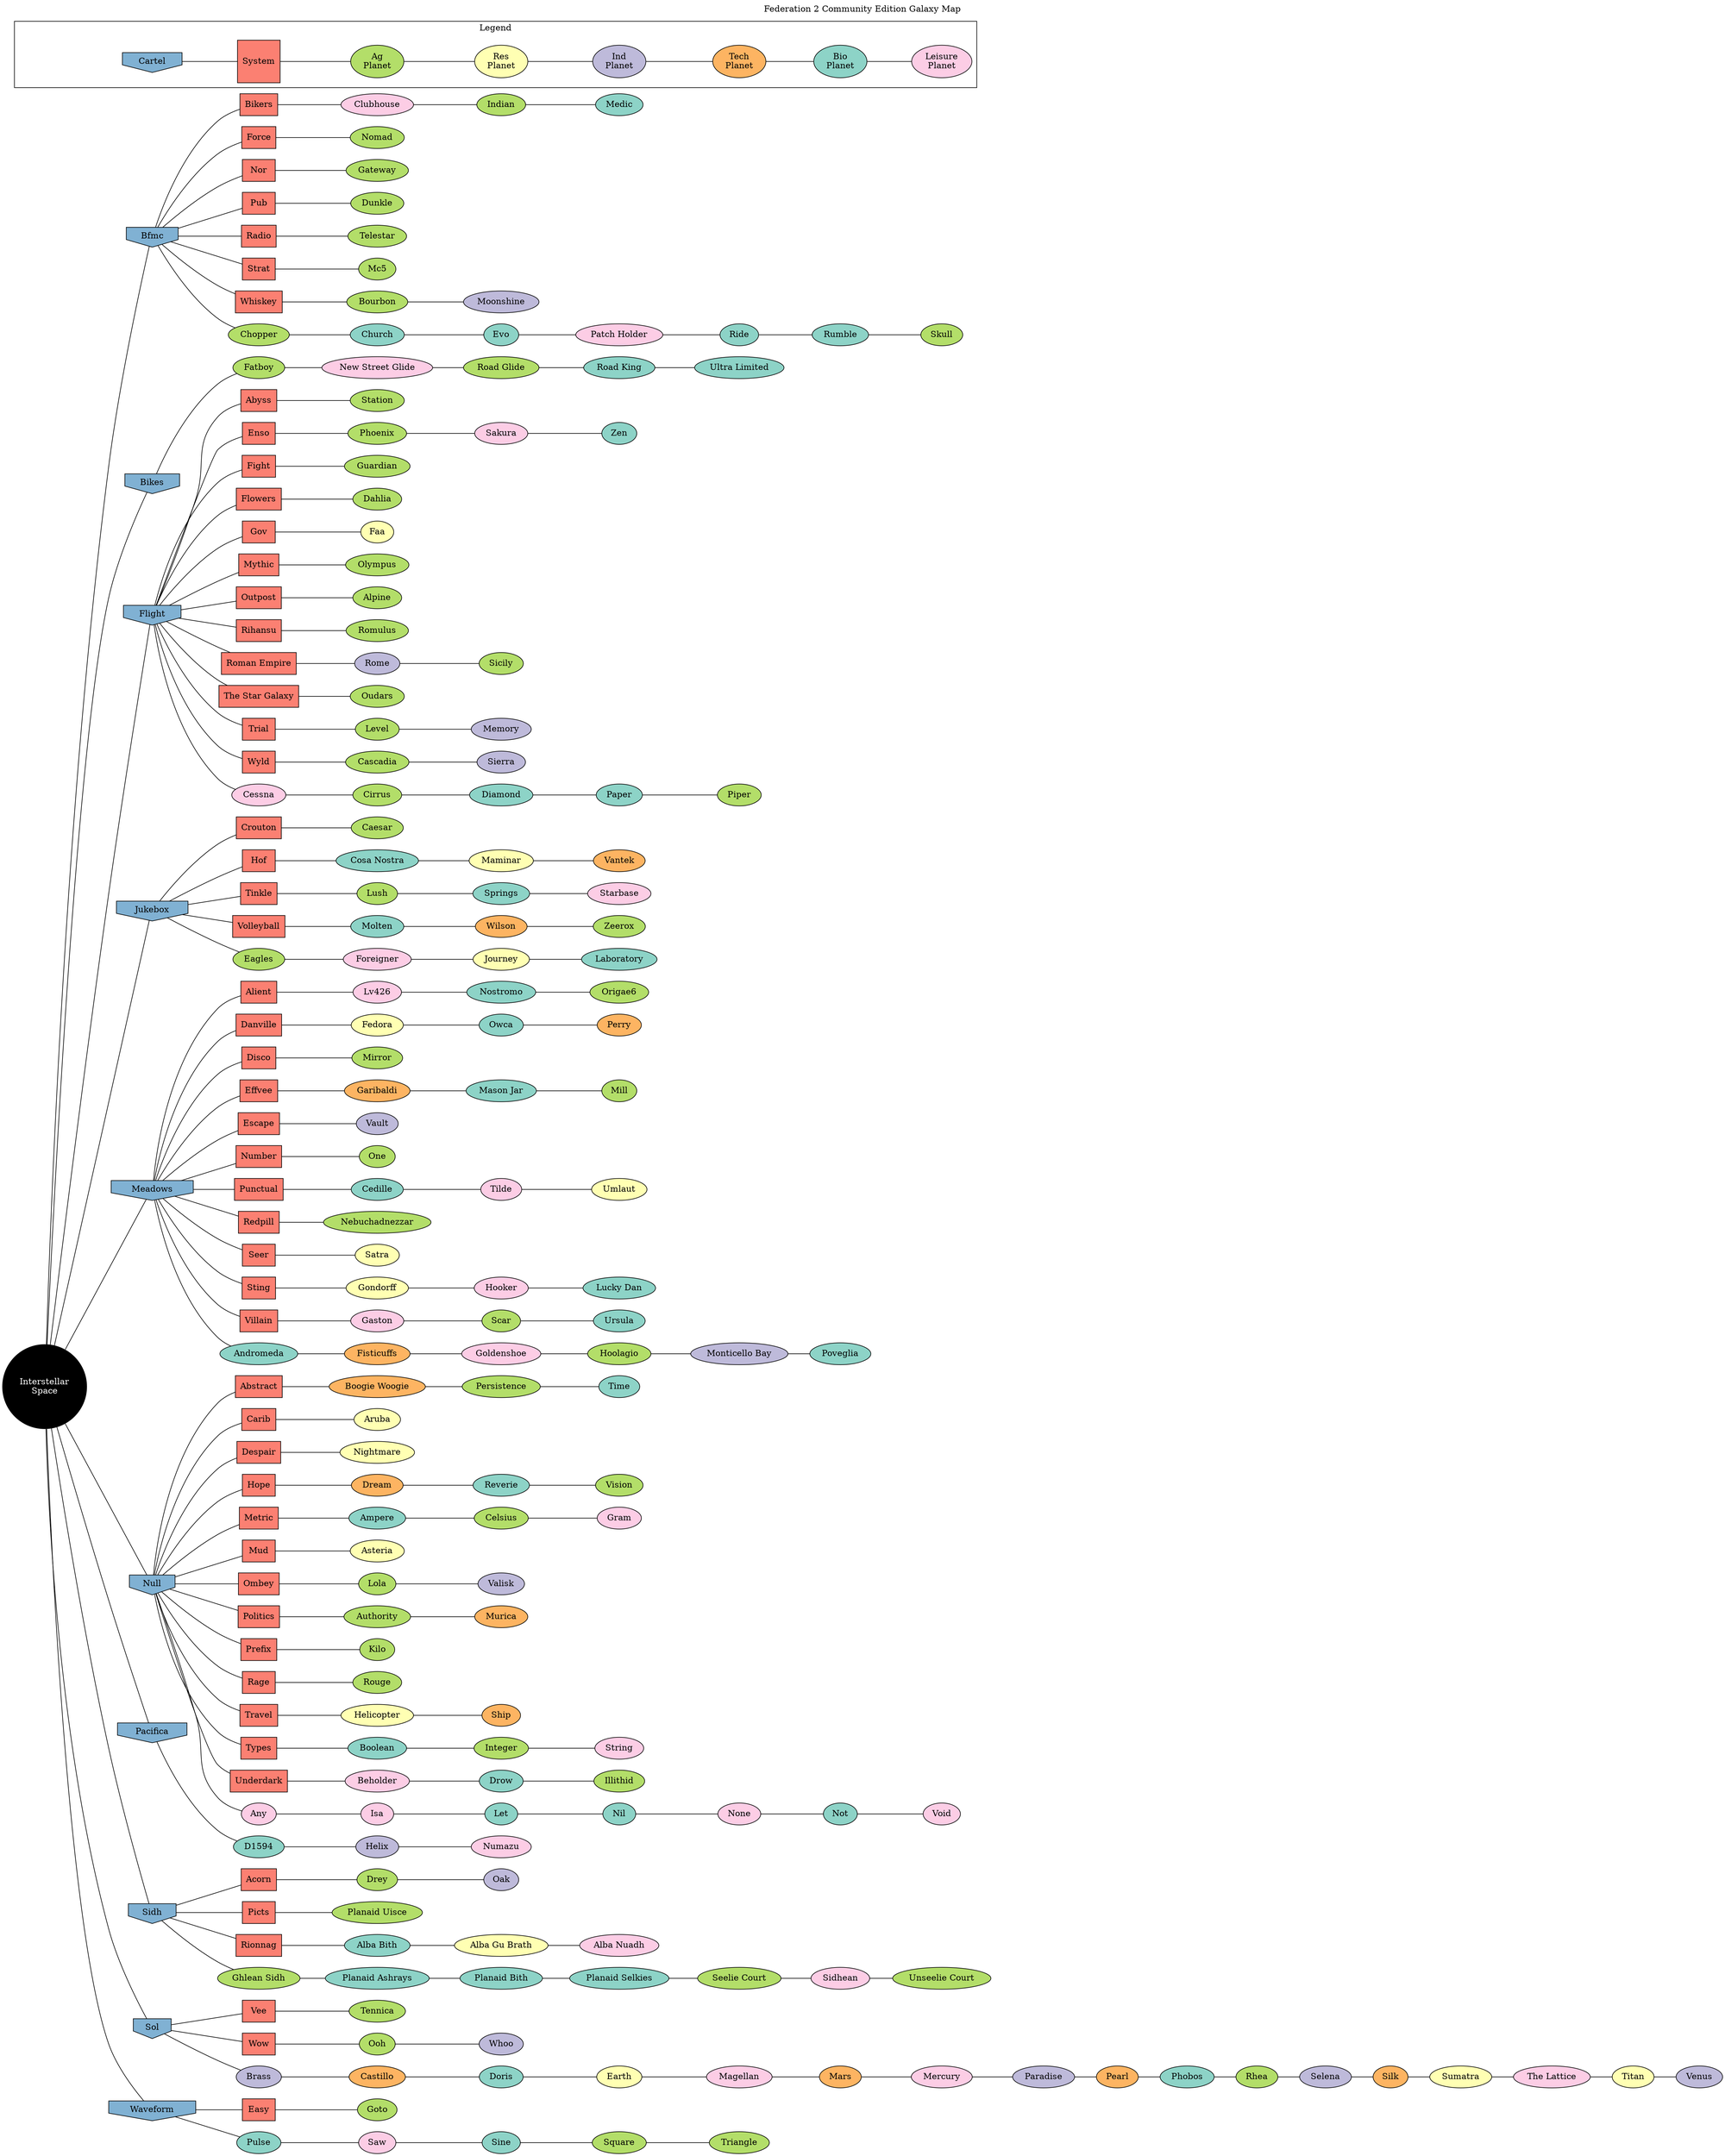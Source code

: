 digraph GALAXY {
	edge [arrowhead=none,arrowtail=none];
	splines = true;
	concentrate = true;
	overlap = false;
	dir = both;
	rankdir = LR;
	sep = .3;
	labelloc = "t";
	label = "Federation 2 Community Edition Galaxy Map";
	mindist = .3;

	isl [label="Interstellar\nSpace",color=black,fillcolor=black,fontcolor=white,style=filled,shape=circle];

	node [color=black,fillcolor= "/set38/5",fontcolor=black,style=filled,shape=invhouse];
	isl -> { "Bfmc"; "Bikes"; "Flight"; "Jukebox"; "Meadows"; "Null"; "Pacifica"; "Sidh"; "Sol"; "Waveform"; }

	node [color=black,fillcolor= "/set38/4", style=filled, shape=box];
	Bfmc -> { "Bikers"; "Force"; "Nor"; "Pub"; "Radio"; "Strat"; "Whiskey"; }
	Bikes -> { }
	Flight -> { "Abyss"; "Enso"; "Fight"; "Flowers"; "Gov"; "Mythic"; "Outpost"; "Rihansu"; "Roman Empire"; "The Star Galaxy"; "Trial"; "Wyld"; }
	Jukebox -> { "Crouton"; "Hof"; "Tinkle"; "Volleyball"; }
	Meadows -> { "Alient"; "Danville"; "Disco"; "Effvee"; "Escape"; "Number"; "Punctual"; "Redpill"; "Seer"; "Sting"; "Villain"; }
	Null -> { "Abstract"; "Carib"; "Despair"; "Hope"; "Metric"; "Mud"; "Ombey"; "Politics"; "Prefix"; "Rage"; "Travel"; "Types"; "Underdark"; }
	Pacifica -> { }
	Sidh -> { "Acorn"; "Picts"; "Rionnag"; }
	Sol -> { "Vee"; "Wow"; }
	Waveform -> { "Easy"; }

	node [color=black, style=filled, shape=ellipse];
	"Pulse" [fillcolor="/set38/1"];
	"Saw" [fillcolor="/set38/8"];
	"Sine" [fillcolor="/set38/1"];
	"Square" [fillcolor="/set38/7"];
	"Triangle" [fillcolor="/set38/7"];
	"Goto" [fillcolor="/set38/7"];
	"Andromeda" [fillcolor="/set38/1"];
	"Fisticuffs" [fillcolor="/set38/6"];
	"Goldenshoe" [fillcolor="/set38/8"];
	"Hoolagio" [fillcolor="/set38/7"];
	"Monticello Bay" [fillcolor="/set38/3"];
	"Poveglia" [fillcolor="/set38/1"];
	"Gaston" [fillcolor="/set38/8"];
	"Scar" [fillcolor="/set38/7"];
	"Ursula" [fillcolor="/set38/1"];
	"Vault" [fillcolor="/set38/3"];
	"Satra" [fillcolor="/set38/2"];
	"Mirror" [fillcolor="/set38/7"];
	"Lv426" [fillcolor="/set38/8"];
	"Nostromo" [fillcolor="/set38/1"];
	"Origae6" [fillcolor="/set38/7"];
	"Gondorff" [fillcolor="/set38/2"];
	"Hooker" [fillcolor="/set38/8"];
	"Lucky Dan" [fillcolor="/set38/1"];
	"Cedille" [fillcolor="/set38/1"];
	"Tilde" [fillcolor="/set38/8"];
	"Umlaut" [fillcolor="/set38/2"];
	"Garibaldi" [fillcolor="/set38/6"];
	"Mason Jar" [fillcolor="/set38/1"];
	"Mill" [fillcolor="/set38/7"];
	"Fedora" [fillcolor="/set38/2"];
	"Owca" [fillcolor="/set38/1"];
	"Perry" [fillcolor="/set38/6"];
	"Nebuchadnezzar" [fillcolor="/set38/7"];
	"One" [fillcolor="/set38/7"];
	"Chopper" [fillcolor="/set38/7"];
	"Church" [fillcolor="/set38/1"];
	"Evo" [fillcolor="/set38/1"];
	"Patch Holder" [fillcolor="/set38/8"];
	"Ride" [fillcolor="/set38/1"];
	"Rumble" [fillcolor="/set38/1"];
	"Skull" [fillcolor="/set38/7"];
	"Clubhouse" [fillcolor="/set38/8"];
	"Indian" [fillcolor="/set38/7"];
	"Medic" [fillcolor="/set38/1"];
	"Dunkle" [fillcolor="/set38/7"];
	"Telestar" [fillcolor="/set38/7"];
	"Mc5" [fillcolor="/set38/7"];
	"Nomad" [fillcolor="/set38/7"];
	"Gateway" [fillcolor="/set38/7"];
	"Bourbon" [fillcolor="/set38/7"];
	"Moonshine" [fillcolor="/set38/3"];
	"Cessna" [fillcolor="/set38/8"];
	"Cirrus" [fillcolor="/set38/7"];
	"Diamond" [fillcolor="/set38/1"];
	"Paper" [fillcolor="/set38/1"];
	"Piper" [fillcolor="/set38/7"];
	"Faa" [fillcolor="/set38/2"];
	"Guardian" [fillcolor="/set38/7"];
	"Phoenix" [fillcolor="/set38/7"];
	"Sakura" [fillcolor="/set38/8"];
	"Zen" [fillcolor="/set38/1"];
	"Oudars" [fillcolor="/set38/7"];
	"Cascadia" [fillcolor="/set38/7"];
	"Sierra" [fillcolor="/set38/3"];
	"Romulus" [fillcolor="/set38/7"];
	"Level" [fillcolor="/set38/7"];
	"Memory" [fillcolor="/set38/3"];
	"Olympus" [fillcolor="/set38/7"];
	"Station" [fillcolor="/set38/7"];
	"Rome" [fillcolor="/set38/3"];
	"Sicily" [fillcolor="/set38/7"];
	"Alpine" [fillcolor="/set38/7"];
	"Dahlia" [fillcolor="/set38/7"];
	"Ghlean Sidh" [fillcolor="/set38/7"];
	"Planaid Ashrays" [fillcolor="/set38/1"];
	"Planaid Bith" [fillcolor="/set38/1"];
	"Planaid Selkies" [fillcolor="/set38/1"];
	"Seelie Court" [fillcolor="/set38/7"];
	"Sidhean" [fillcolor="/set38/8"];
	"Unseelie Court" [fillcolor="/set38/7"];
	"Planaid Uisce" [fillcolor="/set38/7"];
	"Alba Bith" [fillcolor="/set38/1"];
	"Alba Gu Brath" [fillcolor="/set38/2"];
	"Alba Nuadh" [fillcolor="/set38/8"];
	"Drey" [fillcolor="/set38/7"];
	"Oak" [fillcolor="/set38/3"];
	"Fatboy" [fillcolor="/set38/7"];
	"New Street Glide" [fillcolor="/set38/8"];
	"Road Glide" [fillcolor="/set38/7"];
	"Road King" [fillcolor="/set38/1"];
	"Ultra Limited" [fillcolor="/set38/1"];
	"Brass" [fillcolor="/set38/3"];
	"Castillo" [fillcolor="/set38/6"];
	"Doris" [fillcolor="/set38/1"];
	"Earth" [fillcolor="/set38/2"];
	"Magellan" [fillcolor="/set38/8"];
	"Mars" [fillcolor="/set38/6"];
	"Mercury" [fillcolor="/set38/8"];
	"Paradise" [fillcolor="/set38/3"];
	"Pearl" [fillcolor="/set38/6"];
	"Phobos" [fillcolor="/set38/1"];
	"Rhea" [fillcolor="/set38/7"];
	"Selena" [fillcolor="/set38/3"];
	"Silk" [fillcolor="/set38/6"];
	"Sumatra" [fillcolor="/set38/2"];
	"The Lattice" [fillcolor="/set38/8"];
	"Titan" [fillcolor="/set38/2"];
	"Venus" [fillcolor="/set38/3"];
	"Tennica" [fillcolor="/set38/7"];
	"Ooh" [fillcolor="/set38/7"];
	"Whoo" [fillcolor="/set38/3"];
	"D1594" [fillcolor="/set38/1"];
	"Helix" [fillcolor="/set38/3"];
	"Numazu" [fillcolor="/set38/8"];
	"Eagles" [fillcolor="/set38/7"];
	"Foreigner" [fillcolor="/set38/8"];
	"Journey" [fillcolor="/set38/2"];
	"Laboratory" [fillcolor="/set38/1"];
	"Cosa Nostra" [fillcolor="/set38/1"];
	"Maminar" [fillcolor="/set38/2"];
	"Vantek" [fillcolor="/set38/6"];
	"Molten" [fillcolor="/set38/1"];
	"Wilson" [fillcolor="/set38/6"];
	"Zeerox" [fillcolor="/set38/7"];
	"Caesar" [fillcolor="/set38/7"];
	"Lush" [fillcolor="/set38/7"];
	"Springs" [fillcolor="/set38/1"];
	"Starbase" [fillcolor="/set38/8"];
	"Any" [fillcolor="/set38/8"];
	"Isa" [fillcolor="/set38/8"];
	"Let" [fillcolor="/set38/1"];
	"Nil" [fillcolor="/set38/1"];
	"None" [fillcolor="/set38/8"];
	"Not" [fillcolor="/set38/1"];
	"Void" [fillcolor="/set38/8"];
	"Boolean" [fillcolor="/set38/1"];
	"Integer" [fillcolor="/set38/7"];
	"String" [fillcolor="/set38/8"];
	"Ampere" [fillcolor="/set38/1"];
	"Celsius" [fillcolor="/set38/7"];
	"Gram" [fillcolor="/set38/8"];
	"Beholder" [fillcolor="/set38/8"];
	"Drow" [fillcolor="/set38/1"];
	"Illithid" [fillcolor="/set38/7"];
	"Rouge" [fillcolor="/set38/7"];
	"Dream" [fillcolor="/set38/6"];
	"Reverie" [fillcolor="/set38/1"];
	"Vision" [fillcolor="/set38/7"];
	"Nightmare" [fillcolor="/set38/2"];
	"Lola" [fillcolor="/set38/7"];
	"Valisk" [fillcolor="/set38/3"];
	"Aruba" [fillcolor="/set38/2"];
	"Helicopter" [fillcolor="/set38/2"];
	"Ship" [fillcolor="/set38/6"];
	"Kilo" [fillcolor="/set38/7"];
	"Authority" [fillcolor="/set38/7"];
	"Murica" [fillcolor="/set38/6"];
	"Boogie Woogie" [fillcolor="/set38/6"];
	"Persistence" [fillcolor="/set38/7"];
	"Time" [fillcolor="/set38/1"];
	"Asteria" [fillcolor="/set38/2"];


	"Waveform" -> "Pulse" -> "Saw" -> "Sine" -> "Square" -> "Triangle";
	"Easy" -> "Goto";
	"Meadows" -> "Andromeda" -> "Fisticuffs" -> "Goldenshoe" -> "Hoolagio" -> "Monticello Bay" -> "Poveglia";
	"Villain" -> "Gaston" -> "Scar" -> "Ursula";
	"Escape" -> "Vault";
	"Seer" -> "Satra";
	"Disco" -> "Mirror";
	"Alient" -> "Lv426" -> "Nostromo" -> "Origae6";
	"Sting" -> "Gondorff" -> "Hooker" -> "Lucky Dan";
	"Punctual" -> "Cedille" -> "Tilde" -> "Umlaut";
	"Effvee" -> "Garibaldi" -> "Mason Jar" -> "Mill";
	"Danville" -> "Fedora" -> "Owca" -> "Perry";
	"Redpill" -> "Nebuchadnezzar";
	"Number" -> "One";
	"Bfmc" -> "Chopper" -> "Church" -> "Evo" -> "Patch Holder" -> "Ride" -> "Rumble" -> "Skull";
	"Bikers" -> "Clubhouse" -> "Indian" -> "Medic";
	"Pub" -> "Dunkle";
	"Radio" -> "Telestar";
	"Strat" -> "Mc5";
	"Force" -> "Nomad";
	"Nor" -> "Gateway";
	"Whiskey" -> "Bourbon" -> "Moonshine";
	"Flight" -> "Cessna" -> "Cirrus" -> "Diamond" -> "Paper" -> "Piper";
	"Gov" -> "Faa";
	"Fight" -> "Guardian";
	"Enso" -> "Phoenix" -> "Sakura" -> "Zen";
	"The Star Galaxy" -> "Oudars";
	"Wyld" -> "Cascadia" -> "Sierra";
	"Rihansu" -> "Romulus";
	"Trial" -> "Level" -> "Memory";
	"Mythic" -> "Olympus";
	"Abyss" -> "Station";
	"Roman Empire" -> "Rome" -> "Sicily";
	"Outpost" -> "Alpine";
	"Flowers" -> "Dahlia";
	"Sidh" -> "Ghlean Sidh" -> "Planaid Ashrays" -> "Planaid Bith" -> "Planaid Selkies" -> "Seelie Court" -> "Sidhean" -> "Unseelie Court";
	"Picts" -> "Planaid Uisce";
	"Rionnag" -> "Alba Bith" -> "Alba Gu Brath" -> "Alba Nuadh";
	"Acorn" -> "Drey" -> "Oak";
	"Bikes" -> "Fatboy" -> "New Street Glide" -> "Road Glide" -> "Road King" -> "Ultra Limited";
	"Sol" -> "Brass" -> "Castillo" -> "Doris" -> "Earth" -> "Magellan" -> "Mars" -> "Mercury" -> "Paradise" -> "Pearl" -> "Phobos" -> "Rhea" -> "Selena" -> "Silk" -> "Sumatra" -> "The Lattice" -> "Titan" -> "Venus";
	"Vee" -> "Tennica";
	"Wow" -> "Ooh" -> "Whoo";
	"Pacifica" -> "D1594" -> "Helix" -> "Numazu";
	"Jukebox" -> "Eagles" -> "Foreigner" -> "Journey" -> "Laboratory";
	"Hof" -> "Cosa Nostra" -> "Maminar" -> "Vantek";
	"Volleyball" -> "Molten" -> "Wilson" -> "Zeerox";
	"Crouton" -> "Caesar";
	"Tinkle" -> "Lush" -> "Springs" -> "Starbase";
	"Null" -> "Any" -> "Isa" -> "Let" -> "Nil" -> "None" -> "Not" -> "Void";
	"Types" -> "Boolean" -> "Integer" -> "String";
	"Metric" -> "Ampere" -> "Celsius" -> "Gram";
	"Underdark" -> "Beholder" -> "Drow" -> "Illithid";
	"Rage" -> "Rouge";
	"Hope" -> "Dream" -> "Reverie" -> "Vision";
	"Despair" -> "Nightmare";
	"Ombey" -> "Lola" -> "Valisk";
	"Carib" -> "Aruba";
	"Travel" -> "Helicopter" -> "Ship";
	"Prefix" -> "Kilo";
	"Politics" -> "Authority" -> "Murica";
	"Abstract" -> "Boogie Woogie" -> "Persistence" -> "Time";
	"Mud" -> "Asteria";

	subgraph cluster_legend {
		rankdir = LR;
		label = Legend;
		node [color=black,fontcolor=black];
		start [label="Empty",style=invis];
		c [label="Cartel",fillcolor= "/set38/5",shape=invhouse];
		s [label="System",fillcolor= "/set38/4",shape=square];
		ap [label="Ag\nPlanet",fillcolor= "/set38/7",shape=ellipse];
		bp [label="Bio\nPlanet",fillcolor= "/set38/1",shape=ellipse];
		rp [label="Res\nPlanet",fillcolor= "/set38/2",shape=ellipse];
		ip [label="Ind\nPlanet",fillcolor= "/set38/3",shape=ellipse];
		tp [label="Tech\nPlanet",fillcolor= "/set38/6",shape=ellipse];
		lp [label="Leisure\nPlanet",fillcolor= "/set38/8",shape=ellipse];
		start -> c [style=invis]c -> s -> ap -> rp -> ip -> tp -> bp -> lp	}
}
